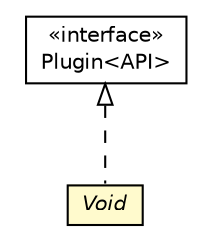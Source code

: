#!/usr/local/bin/dot
#
# Class diagram 
# Generated by UMLGraph version R5_6-24-gf6e263 (http://www.umlgraph.org/)
#

digraph G {
	edge [fontname="Helvetica",fontsize=10,labelfontname="Helvetica",labelfontsize=10];
	node [fontname="Helvetica",fontsize=10,shape=plaintext];
	nodesep=0.25;
	ranksep=0.5;
	// io.werval.api.Plugin<API>
	c29626 [label=<<table title="io.werval.api.Plugin" border="0" cellborder="1" cellspacing="0" cellpadding="2" port="p" href="./Plugin.html">
		<tr><td><table border="0" cellspacing="0" cellpadding="1">
<tr><td align="center" balign="center"> &#171;interface&#187; </td></tr>
<tr><td align="center" balign="center"> Plugin&lt;API&gt; </td></tr>
		</table></td></tr>
		</table>>, URL="./Plugin.html", fontname="Helvetica", fontcolor="black", fontsize=10.0];
	// io.werval.api.Plugin.Void
	c29627 [label=<<table title="io.werval.api.Plugin.Void" border="0" cellborder="1" cellspacing="0" cellpadding="2" port="p" bgcolor="lemonChiffon" href="./Plugin.Void.html">
		<tr><td><table border="0" cellspacing="0" cellpadding="1">
<tr><td align="center" balign="center"><font face="Helvetica-Oblique"> Void </font></td></tr>
		</table></td></tr>
		</table>>, URL="./Plugin.Void.html", fontname="Helvetica", fontcolor="black", fontsize=10.0];
	//io.werval.api.Plugin.Void implements io.werval.api.Plugin<API>
	c29626:p -> c29627:p [dir=back,arrowtail=empty,style=dashed];
}

